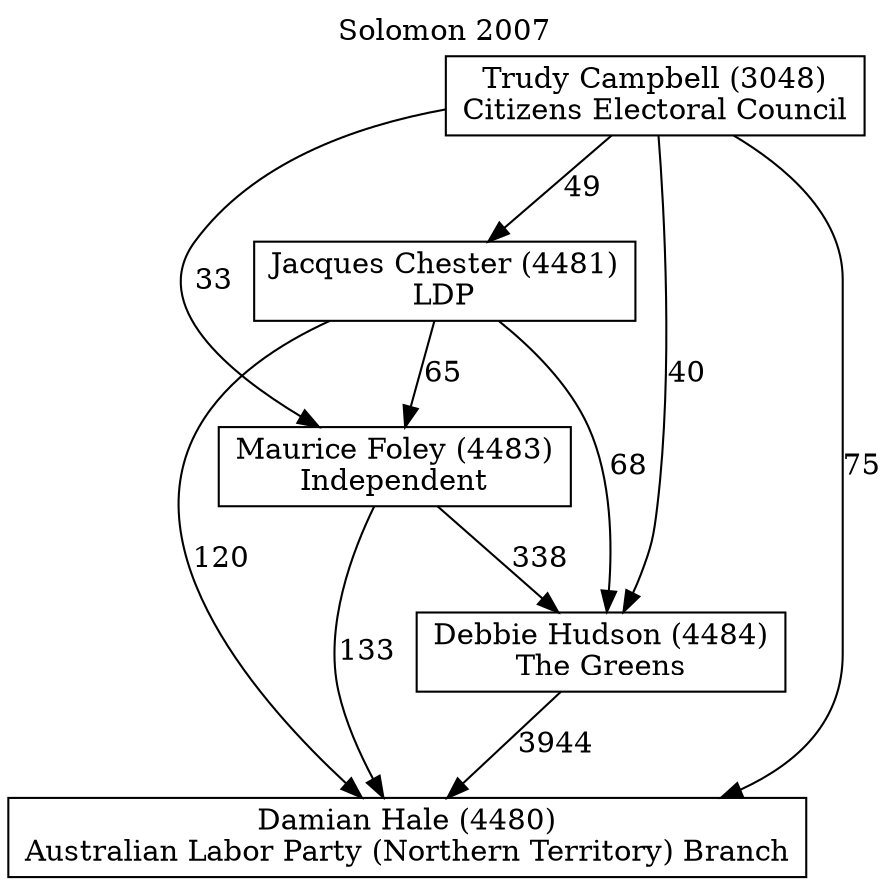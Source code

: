 // House preference flow
digraph "Damian Hale (4480)_Solomon_2007" {
	graph [label="Solomon 2007" labelloc=t mclimit=10]
	node [shape=box]
	"Damian Hale (4480)" [label="Damian Hale (4480)
Australian Labor Party (Northern Territory) Branch"]
	"Debbie Hudson (4484)" [label="Debbie Hudson (4484)
The Greens"]
	"Jacques Chester (4481)" [label="Jacques Chester (4481)
LDP"]
	"Maurice Foley (4483)" [label="Maurice Foley (4483)
Independent"]
	"Trudy Campbell (3048)" [label="Trudy Campbell (3048)
Citizens Electoral Council"]
	"Debbie Hudson (4484)" -> "Damian Hale (4480)" [label=3944]
	"Jacques Chester (4481)" -> "Damian Hale (4480)" [label=120]
	"Jacques Chester (4481)" -> "Debbie Hudson (4484)" [label=68]
	"Jacques Chester (4481)" -> "Maurice Foley (4483)" [label=65]
	"Maurice Foley (4483)" -> "Damian Hale (4480)" [label=133]
	"Maurice Foley (4483)" -> "Debbie Hudson (4484)" [label=338]
	"Trudy Campbell (3048)" -> "Damian Hale (4480)" [label=75]
	"Trudy Campbell (3048)" -> "Debbie Hudson (4484)" [label=40]
	"Trudy Campbell (3048)" -> "Jacques Chester (4481)" [label=49]
	"Trudy Campbell (3048)" -> "Maurice Foley (4483)" [label=33]
}
